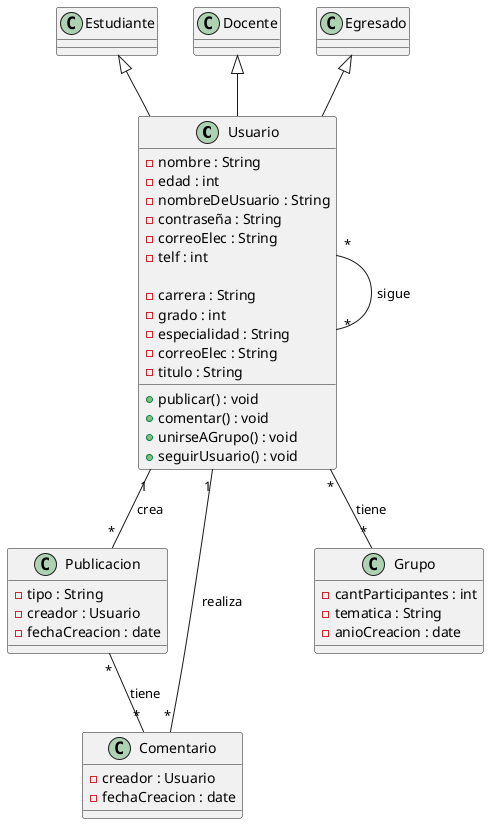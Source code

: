 @startuml

class Usuario{
    -nombre : String
    -edad : int
    -nombreDeUsuario : String
    -contraseña : String
    -correoElec : String
    -telf : int

    +publicar() : void
    +comentar() : void
    +unirseAGrupo() : void
    +seguirUsuario() : void
}

class Usuario extends Estudiante{
    -carrera : String
}

class Usuario extends Docente{
    -grado : int
    -especialidad : String
}

class Usuario extends Egresado{
    -correoElec : String
    -titulo : String
}

class Publicacion{
    -tipo : String
    -creador : Usuario
    -fechaCreacion : date
}

class Comentario{
    -creador : Usuario
    -fechaCreacion : date
}

class Grupo{
    -cantParticipantes : int
    -tematica : String
    -anioCreacion : date

}

Usuario "1" -- "*" Publicacion : crea
Usuario "1" -- "*" Comentario : realiza
Usuario "*" -- "*" Grupo : tiene
Publicacion "*" -- "*" Comentario : tiene
Usuario "*" -- "*" Usuario : sigue


@enduml